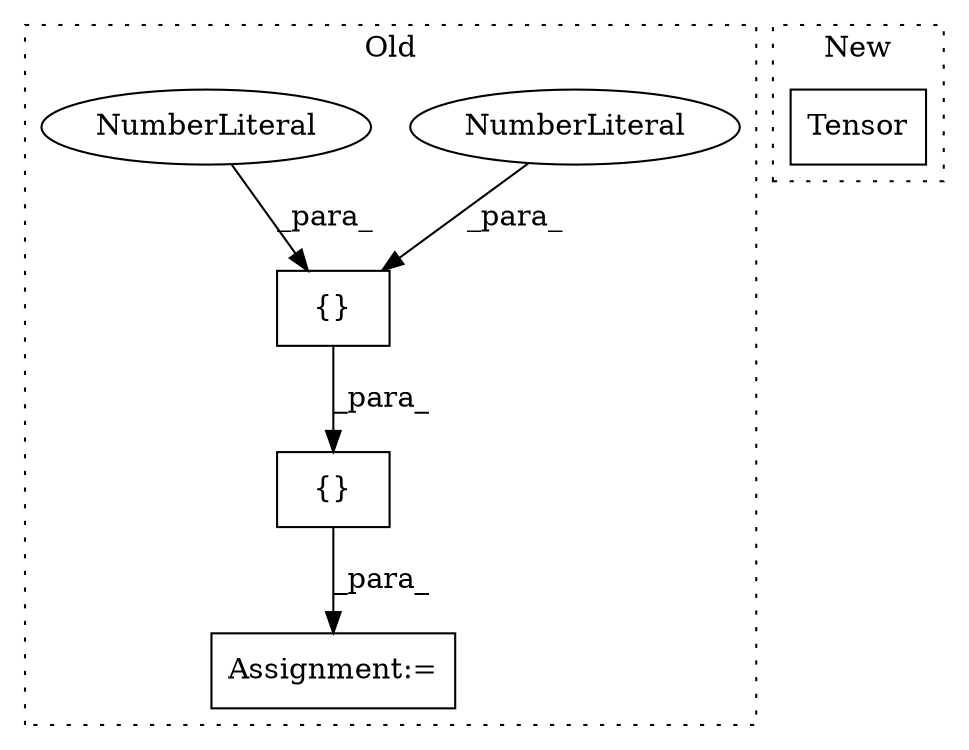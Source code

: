 digraph G {
subgraph cluster0 {
1 [label="{}" a="4" s="1302,1310" l="1,1" shape="box"];
3 [label="NumberLiteral" a="34" s="1303" l="3" shape="ellipse"];
4 [label="{}" a="4" s="1291,1311" l="1,1" shape="box"];
5 [label="NumberLiteral" a="34" s="1307" l="3" shape="ellipse"];
6 [label="Assignment:=" a="7" s="1255" l="1" shape="box"];
label = "Old";
style="dotted";
}
subgraph cluster1 {
2 [label="Tensor" a="32" s="1262,1272" l="7,1" shape="box"];
label = "New";
style="dotted";
}
1 -> 4 [label="_para_"];
3 -> 1 [label="_para_"];
4 -> 6 [label="_para_"];
5 -> 1 [label="_para_"];
}